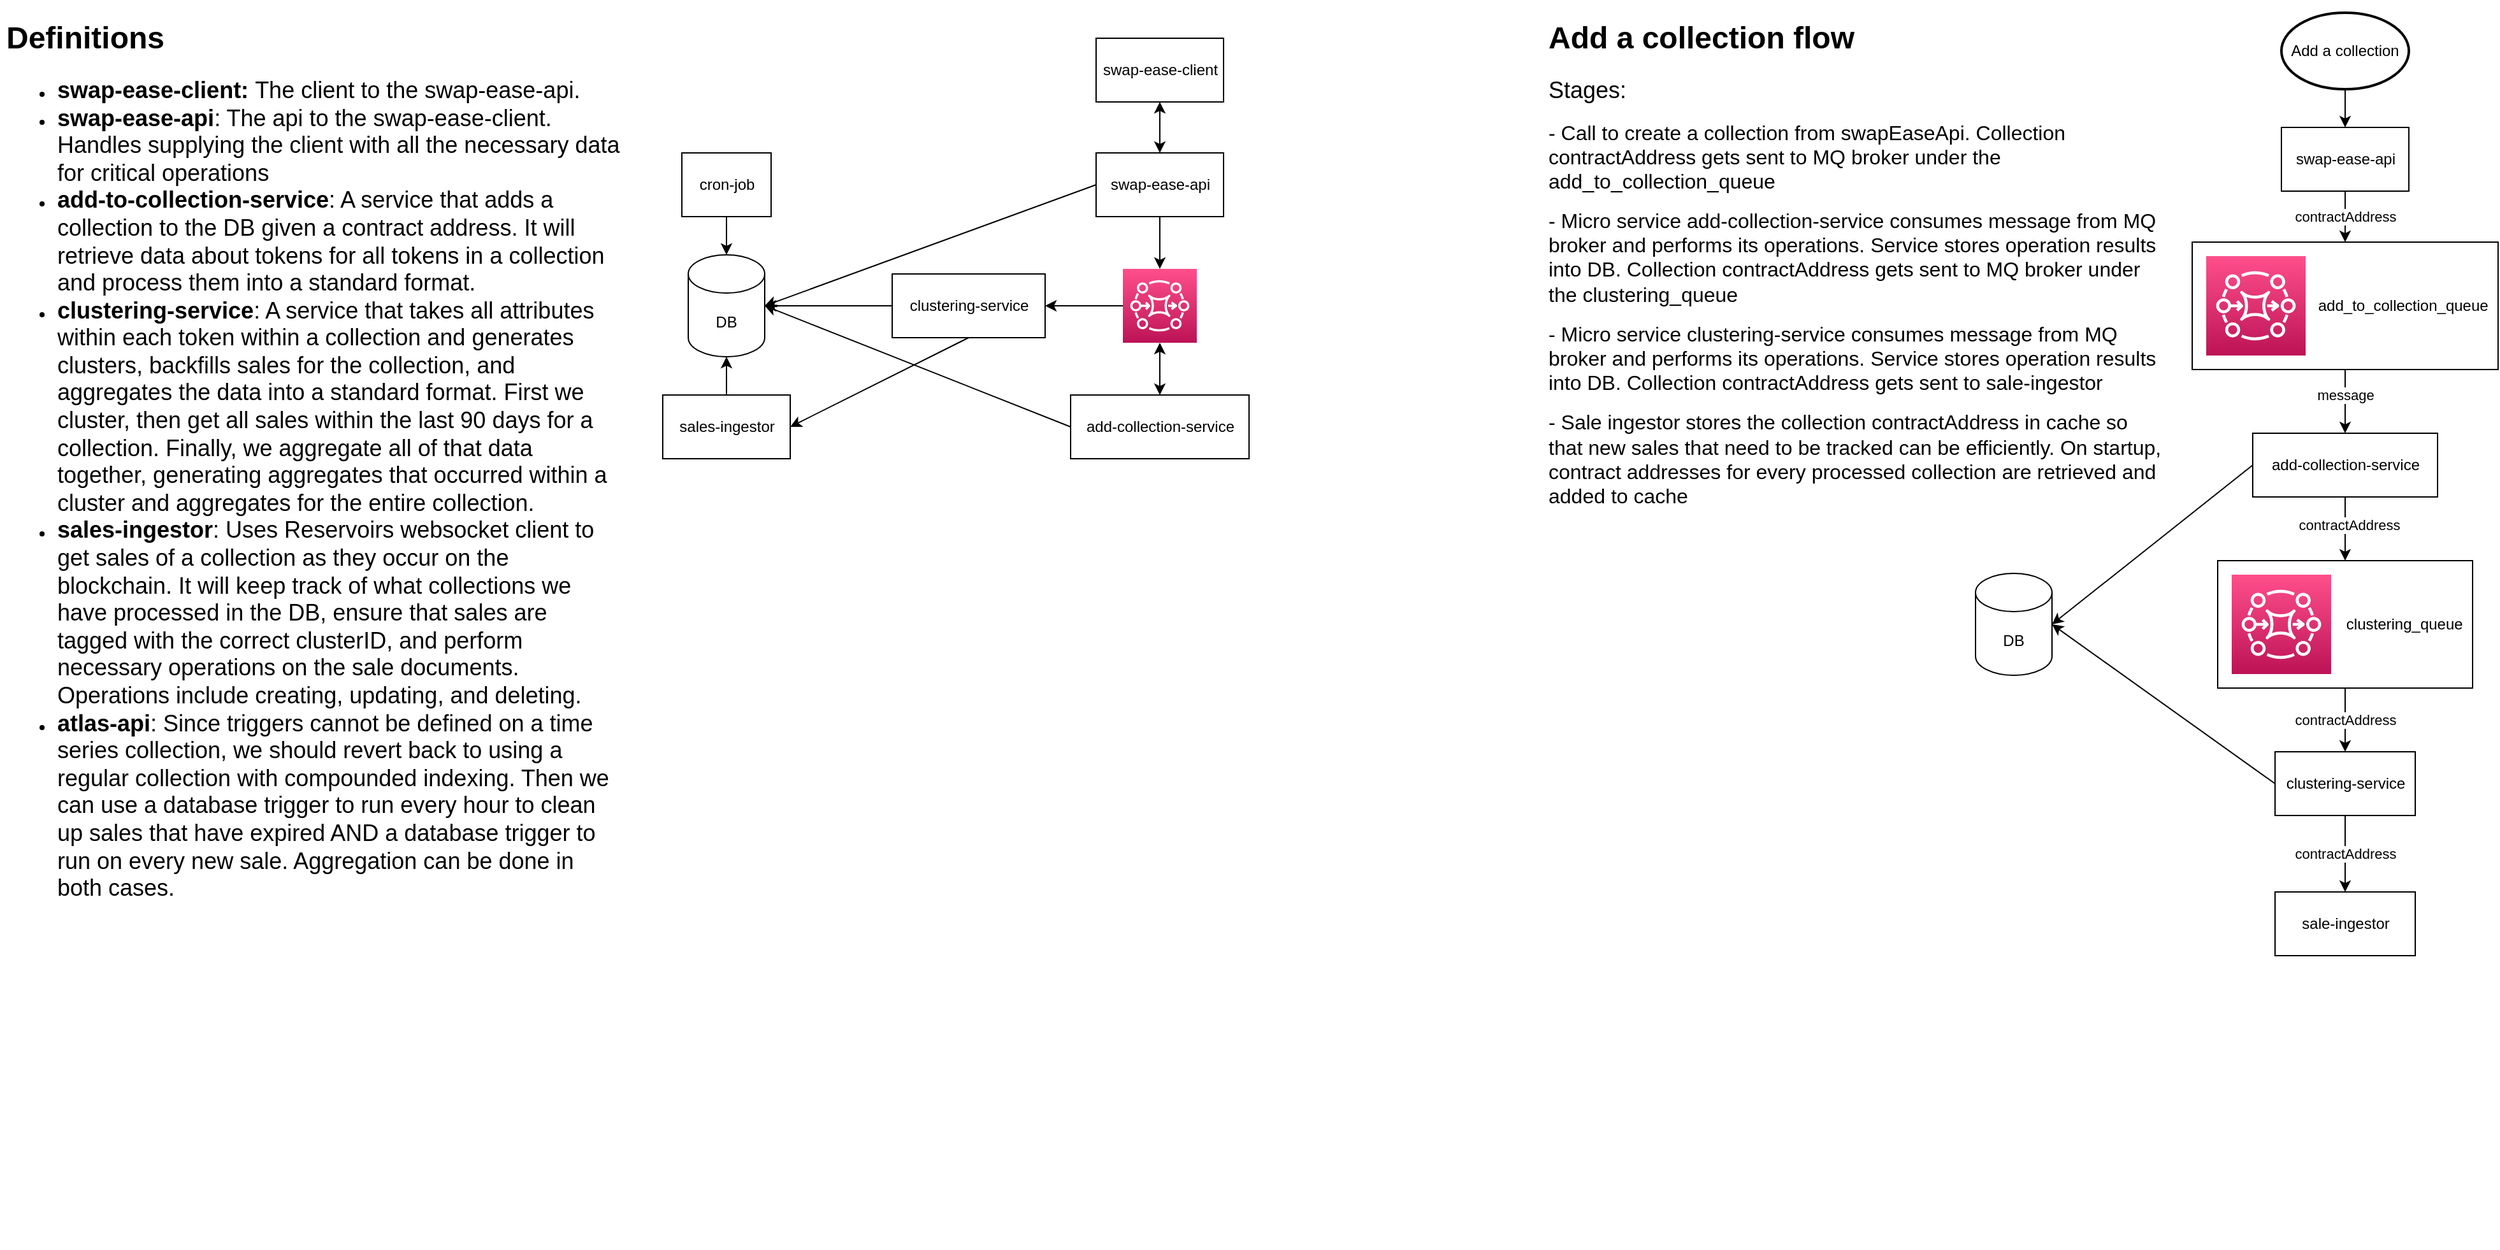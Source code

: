 <mxfile>
    <diagram id="bT9nvhJ7tH9NH2c2RnVC" name="Page-1">
        <mxGraphModel dx="2660" dy="834" grid="1" gridSize="10" guides="1" tooltips="1" connect="1" arrows="1" fold="1" page="1" pageScale="1" pageWidth="850" pageHeight="1100" math="0" shadow="0">
            <root>
                <mxCell id="0"/>
                <mxCell id="1" parent="0"/>
                <mxCell id="4" style="edgeStyle=none;html=1;entryX=0.5;entryY=0;entryDx=0;entryDy=0;exitX=0.5;exitY=1;exitDx=0;exitDy=0;exitPerimeter=0;" parent="1" source="6" target="3" edge="1">
                    <mxGeometry relative="1" as="geometry">
                        <mxPoint x="180" y="100" as="sourcePoint"/>
                    </mxGeometry>
                </mxCell>
                <mxCell id="8" value="contractAddress" style="edgeStyle=none;html=1;exitX=0.5;exitY=1;exitDx=0;exitDy=0;entryX=0.5;entryY=0;entryDx=0;entryDy=0;" parent="1" source="3" target="10" edge="1">
                    <mxGeometry relative="1" as="geometry">
                        <mxPoint x="180" y="240" as="targetPoint"/>
                    </mxGeometry>
                </mxCell>
                <mxCell id="3" value="swap-ease-api" style="html=1;dashed=0;whitespace=wrap;" parent="1" vertex="1">
                    <mxGeometry x="130" y="130" width="100" height="50" as="geometry"/>
                </mxCell>
                <mxCell id="6" value="Add a collection" style="strokeWidth=2;html=1;shape=mxgraph.flowchart.start_1;whiteSpace=wrap;" parent="1" vertex="1">
                    <mxGeometry x="130" y="40" width="100" height="60" as="geometry"/>
                </mxCell>
                <mxCell id="11" value="" style="group" parent="1" vertex="1" connectable="0">
                    <mxGeometry x="60" y="220" width="240" height="100" as="geometry"/>
                </mxCell>
                <mxCell id="10" value="add_to_collection_queue&amp;nbsp;&amp;nbsp;" style="html=1;dashed=0;whitespace=wrap;align=right;" parent="11" vertex="1">
                    <mxGeometry width="240" height="100" as="geometry"/>
                </mxCell>
                <mxCell id="9" value="" style="sketch=0;points=[[0,0,0],[0.25,0,0],[0.5,0,0],[0.75,0,0],[1,0,0],[0,1,0],[0.25,1,0],[0.5,1,0],[0.75,1,0],[1,1,0],[0,0.25,0],[0,0.5,0],[0,0.75,0],[1,0.25,0],[1,0.5,0],[1,0.75,0]];outlineConnect=0;fontColor=#232F3E;gradientColor=#FF4F8B;gradientDirection=north;fillColor=#BC1356;strokeColor=#ffffff;dashed=0;verticalLabelPosition=bottom;verticalAlign=top;align=center;html=1;fontSize=12;fontStyle=0;aspect=fixed;shape=mxgraph.aws4.resourceIcon;resIcon=mxgraph.aws4.mq;" parent="11" vertex="1">
                    <mxGeometry x="11" y="11" width="78" height="78" as="geometry"/>
                </mxCell>
                <mxCell id="18" style="edgeStyle=none;html=1;entryX=0.5;entryY=0;entryDx=0;entryDy=0;" parent="1" source="12" target="16" edge="1">
                    <mxGeometry relative="1" as="geometry"/>
                </mxCell>
                <mxCell id="19" value="contractAddress" style="edgeLabel;html=1;align=center;verticalAlign=middle;resizable=0;points=[];" parent="18" vertex="1" connectable="0">
                    <mxGeometry x="-0.15" y="3" relative="1" as="geometry">
                        <mxPoint as="offset"/>
                    </mxGeometry>
                </mxCell>
                <mxCell id="70" style="edgeStyle=none;html=1;exitX=0;exitY=0.5;exitDx=0;exitDy=0;entryX=1;entryY=0.5;entryDx=0;entryDy=0;entryPerimeter=0;startArrow=none;startFill=0;endArrow=classic;endFill=1;" parent="1" source="12" target="27" edge="1">
                    <mxGeometry relative="1" as="geometry"/>
                </mxCell>
                <mxCell id="12" value="add-collection-service" style="html=1;dashed=0;whitespace=wrap;" parent="1" vertex="1">
                    <mxGeometry x="107.5" y="370" width="145" height="50" as="geometry"/>
                </mxCell>
                <mxCell id="13" style="edgeStyle=none;html=1;entryX=0.5;entryY=0;entryDx=0;entryDy=0;" parent="1" source="10" target="12" edge="1">
                    <mxGeometry relative="1" as="geometry"/>
                </mxCell>
                <mxCell id="14" value="message" style="edgeLabel;html=1;align=center;verticalAlign=middle;resizable=0;points=[];" parent="13" vertex="1" connectable="0">
                    <mxGeometry x="-0.2" relative="1" as="geometry">
                        <mxPoint as="offset"/>
                    </mxGeometry>
                </mxCell>
                <mxCell id="20" value="" style="group" parent="1" vertex="1" connectable="0">
                    <mxGeometry x="80" y="470" width="200" height="100" as="geometry"/>
                </mxCell>
                <mxCell id="16" value="clustering_queue&amp;nbsp;&amp;nbsp;" style="html=1;dashed=0;whitespace=wrap;align=right;container=0;" parent="20" vertex="1">
                    <mxGeometry width="200" height="100" as="geometry"/>
                </mxCell>
                <mxCell id="17" value="" style="sketch=0;points=[[0,0,0],[0.25,0,0],[0.5,0,0],[0.75,0,0],[1,0,0],[0,1,0],[0.25,1,0],[0.5,1,0],[0.75,1,0],[1,1,0],[0,0.25,0],[0,0.5,0],[0,0.75,0],[1,0.25,0],[1,0.5,0],[1,0.75,0]];outlineConnect=0;fontColor=#232F3E;gradientColor=#FF4F8B;gradientDirection=north;fillColor=#BC1356;strokeColor=#ffffff;dashed=0;verticalLabelPosition=bottom;verticalAlign=top;align=center;html=1;fontSize=12;fontStyle=0;aspect=fixed;shape=mxgraph.aws4.resourceIcon;resIcon=mxgraph.aws4.mq;container=0;" parent="20" vertex="1">
                    <mxGeometry x="11" y="11" width="78" height="78" as="geometry"/>
                </mxCell>
                <mxCell id="24" value="contractAddress" style="edgeStyle=none;html=1;entryX=0.5;entryY=0;entryDx=0;entryDy=0;" parent="1" source="21" target="23" edge="1">
                    <mxGeometry relative="1" as="geometry"/>
                </mxCell>
                <mxCell id="71" style="edgeStyle=none;html=1;exitX=0;exitY=0.5;exitDx=0;exitDy=0;entryX=1;entryY=0.5;entryDx=0;entryDy=0;entryPerimeter=0;startArrow=none;startFill=0;endArrow=classic;endFill=1;" parent="1" source="21" target="27" edge="1">
                    <mxGeometry relative="1" as="geometry"/>
                </mxCell>
                <mxCell id="21" value="clustering-service" style="html=1;dashed=0;whitespace=wrap;" parent="1" vertex="1">
                    <mxGeometry x="125" y="620" width="110" height="50" as="geometry"/>
                </mxCell>
                <mxCell id="22" value="contractAddress" style="edgeStyle=none;html=1;entryX=0.5;entryY=0;entryDx=0;entryDy=0;" parent="1" source="16" target="21" edge="1">
                    <mxGeometry relative="1" as="geometry"/>
                </mxCell>
                <mxCell id="23" value="sale-ingestor" style="html=1;dashed=0;whitespace=wrap;" parent="1" vertex="1">
                    <mxGeometry x="125" y="730" width="110" height="50" as="geometry"/>
                </mxCell>
                <mxCell id="25" value="&lt;h1&gt;&lt;font style=&quot;font-size: 24px;&quot;&gt;Add a collection flow&lt;/font&gt;&lt;/h1&gt;&lt;p&gt;&lt;font style=&quot;font-size: 18px;&quot;&gt;Stages:&lt;/font&gt;&lt;/p&gt;&lt;p&gt;&lt;font size=&quot;3&quot;&gt;- Call to create a collection from swapEaseApi. Collection contractAddress gets sent to MQ broker under the add_to_collection_queue&lt;/font&gt;&lt;/p&gt;&lt;p&gt;&lt;font size=&quot;3&quot;&gt;- Micro service add-collection-service consumes message from MQ broker and performs its operations. Service stores operation results into DB. Collection contractAddress gets sent to MQ broker under the clustering_queue&lt;/font&gt;&lt;/p&gt;&lt;p&gt;&lt;font size=&quot;3&quot;&gt;- Micro service clustering-service consumes message from MQ broker and performs its operations. Service stores operation results into DB. Collection contractAddress gets sent to sale-ingestor&lt;/font&gt;&lt;/p&gt;&lt;p&gt;&lt;font size=&quot;3&quot;&gt;- Sale ingestor stores the collection contractAddress in cache so that new sales that need to be tracked can be efficiently. On startup, contract addresses for every processed collection are retrieved and added to cache&lt;/font&gt;&lt;/p&gt;" style="text;html=1;strokeColor=none;fillColor=none;spacing=5;spacingTop=-20;whiteSpace=wrap;overflow=hidden;rounded=0;" parent="1" vertex="1">
                    <mxGeometry x="-450" y="40" width="490" height="400" as="geometry"/>
                </mxCell>
                <mxCell id="27" value="DB" style="shape=cylinder3;whiteSpace=wrap;html=1;boundedLbl=1;backgroundOutline=1;size=15;" parent="1" vertex="1">
                    <mxGeometry x="-110" y="480" width="60" height="80" as="geometry"/>
                </mxCell>
                <mxCell id="42" style="edgeStyle=none;html=1;entryX=1;entryY=0.5;entryDx=0;entryDy=0;entryPerimeter=0;exitX=0;exitY=0.5;exitDx=0;exitDy=0;" parent="1" source="28" target="41" edge="1">
                    <mxGeometry relative="1" as="geometry"/>
                </mxCell>
                <mxCell id="61" style="edgeStyle=none;html=1;entryX=0.5;entryY=1;entryDx=0;entryDy=0;startArrow=classic;startFill=1;" parent="1" source="28" target="29" edge="1">
                    <mxGeometry relative="1" as="geometry"/>
                </mxCell>
                <mxCell id="67" style="edgeStyle=none;html=1;entryX=0.5;entryY=0;entryDx=0;entryDy=0;entryPerimeter=0;startArrow=none;startFill=0;endArrow=classic;endFill=1;" parent="1" source="28" target="66" edge="1">
                    <mxGeometry relative="1" as="geometry"/>
                </mxCell>
                <mxCell id="28" value="swap-ease-api" style="html=1;dashed=0;whitespace=wrap;" parent="1" vertex="1">
                    <mxGeometry x="-800" y="150" width="100" height="50" as="geometry"/>
                </mxCell>
                <mxCell id="29" value="swap-ease-client" style="html=1;dashed=0;whitespace=wrap;" parent="1" vertex="1">
                    <mxGeometry x="-800" y="60" width="100" height="50" as="geometry"/>
                </mxCell>
                <mxCell id="63" style="edgeStyle=none;html=1;entryX=1;entryY=0.5;entryDx=0;entryDy=0;entryPerimeter=0;startArrow=none;startFill=0;exitX=0;exitY=0.5;exitDx=0;exitDy=0;endArrow=classic;endFill=1;" parent="1" source="35" target="41" edge="1">
                    <mxGeometry relative="1" as="geometry"/>
                </mxCell>
                <mxCell id="35" value="add-collection-service" style="html=1;dashed=0;whitespace=wrap;" parent="1" vertex="1">
                    <mxGeometry x="-820" y="340" width="140" height="50" as="geometry"/>
                </mxCell>
                <mxCell id="46" style="edgeStyle=none;html=1;exitX=0;exitY=0.5;exitDx=0;exitDy=0;entryX=1;entryY=0.5;entryDx=0;entryDy=0;entryPerimeter=0;" parent="1" source="36" target="41" edge="1">
                    <mxGeometry relative="1" as="geometry"/>
                </mxCell>
                <mxCell id="65" style="edgeStyle=none;html=1;exitX=0.5;exitY=1;exitDx=0;exitDy=0;entryX=1;entryY=0.5;entryDx=0;entryDy=0;startArrow=none;startFill=0;endArrow=classic;endFill=1;" parent="1" source="36" target="57" edge="1">
                    <mxGeometry relative="1" as="geometry"/>
                </mxCell>
                <mxCell id="36" value="clustering-service" style="html=1;dashed=0;whitespace=wrap;" parent="1" vertex="1">
                    <mxGeometry x="-960" y="245" width="120" height="50" as="geometry"/>
                </mxCell>
                <mxCell id="41" value="DB" style="shape=cylinder3;whiteSpace=wrap;html=1;boundedLbl=1;backgroundOutline=1;size=15;" parent="1" vertex="1">
                    <mxGeometry x="-1120" y="230" width="60" height="80" as="geometry"/>
                </mxCell>
                <mxCell id="56" style="edgeStyle=none;html=1;entryX=0.5;entryY=0;entryDx=0;entryDy=0;entryPerimeter=0;" parent="1" source="55" target="41" edge="1">
                    <mxGeometry relative="1" as="geometry"/>
                </mxCell>
                <mxCell id="55" value="cron-job" style="html=1;dashed=0;whitespace=wrap;" parent="1" vertex="1">
                    <mxGeometry x="-1125" y="150" width="70" height="50" as="geometry"/>
                </mxCell>
                <mxCell id="64" style="edgeStyle=none;html=1;exitX=0.5;exitY=0;exitDx=0;exitDy=0;entryX=0.5;entryY=1;entryDx=0;entryDy=0;entryPerimeter=0;startArrow=none;startFill=0;endArrow=classic;endFill=1;" parent="1" source="57" target="41" edge="1">
                    <mxGeometry relative="1" as="geometry"/>
                </mxCell>
                <mxCell id="57" value="sales-ingestor" style="html=1;dashed=0;whitespace=wrap;" parent="1" vertex="1">
                    <mxGeometry x="-1140" y="340" width="100" height="50" as="geometry"/>
                </mxCell>
                <mxCell id="68" style="edgeStyle=none;html=1;exitX=0;exitY=0.5;exitDx=0;exitDy=0;exitPerimeter=0;entryX=1;entryY=0.5;entryDx=0;entryDy=0;startArrow=none;startFill=0;endArrow=classic;endFill=1;" parent="1" source="66" target="36" edge="1">
                    <mxGeometry relative="1" as="geometry"/>
                </mxCell>
                <mxCell id="69" style="edgeStyle=none;html=1;exitX=0.5;exitY=1;exitDx=0;exitDy=0;exitPerimeter=0;entryX=0.5;entryY=0;entryDx=0;entryDy=0;startArrow=classic;startFill=1;endArrow=classic;endFill=1;" parent="1" source="66" target="35" edge="1">
                    <mxGeometry relative="1" as="geometry"/>
                </mxCell>
                <mxCell id="66" value="" style="sketch=0;points=[[0,0,0],[0.25,0,0],[0.5,0,0],[0.75,0,0],[1,0,0],[0,1,0],[0.25,1,0],[0.5,1,0],[0.75,1,0],[1,1,0],[0,0.25,0],[0,0.5,0],[0,0.75,0],[1,0.25,0],[1,0.5,0],[1,0.75,0]];outlineConnect=0;fontColor=#232F3E;gradientColor=#FF4F8B;gradientDirection=north;fillColor=#BC1356;strokeColor=#ffffff;dashed=0;verticalLabelPosition=bottom;verticalAlign=top;align=center;html=1;fontSize=12;fontStyle=0;aspect=fixed;shape=mxgraph.aws4.resourceIcon;resIcon=mxgraph.aws4.mq;" parent="1" vertex="1">
                    <mxGeometry x="-779" y="241" width="58" height="58" as="geometry"/>
                </mxCell>
                <mxCell id="72" value="&lt;h1&gt;&lt;span style=&quot;background-color: initial;&quot;&gt;Definitions&lt;/span&gt;&lt;/h1&gt;&lt;div&gt;&lt;ul&gt;&lt;li&gt;&lt;span style=&quot;background-color: initial;&quot;&gt;&lt;font style=&quot;font-size: 18px;&quot;&gt;&lt;b&gt;swap-ease-client: &lt;/b&gt;The client to the swap-ease-api.&lt;/font&gt;&lt;/span&gt;&lt;/li&gt;&lt;li&gt;&lt;span style=&quot;background-color: initial;&quot;&gt;&lt;font style=&quot;font-size: 18px;&quot;&gt;&lt;b&gt;swap-ease-api&lt;/b&gt;: The api to the swap-ease-client. Handles supplying the client with all the necessary data for critical operations&lt;/font&gt;&lt;/span&gt;&lt;/li&gt;&lt;li&gt;&lt;span style=&quot;background-color: initial;&quot;&gt;&lt;font style=&quot;font-size: 18px;&quot;&gt;&lt;b&gt;add-to-collection-service&lt;/b&gt;: A service that adds a collection to the DB given a contract address. It will retrieve data about tokens for all tokens in a collection and process them into a standard format.&lt;/font&gt;&lt;/span&gt;&lt;/li&gt;&lt;li&gt;&lt;span style=&quot;background-color: initial;&quot;&gt;&lt;font style=&quot;font-size: 18px;&quot;&gt;&lt;b&gt;clustering-service&lt;/b&gt;: A service that takes all attributes within each token within a collection and generates clusters, backfills sales for the collection, and aggregates the data into a standard format. First we cluster, then get all sales within the last 90 days for a collection. Finally, we aggregate all of that data together, generating aggregates that occurred within a cluster and aggregates for the entire collection.&lt;/font&gt;&lt;/span&gt;&lt;/li&gt;&lt;li&gt;&lt;span style=&quot;background-color: initial;&quot;&gt;&lt;font style=&quot;font-size: 18px;&quot;&gt;&lt;b&gt;sales-ingestor&lt;/b&gt;: Uses Reservoirs websocket client to get sales of a collection as they occur on the blockchain. It will keep track of what collections we have processed in the DB, ensure that sales are tagged with the correct clusterID, and perform necessary operations on the sale documents. Operations include creating, updating, and deleting.&lt;/font&gt;&lt;/span&gt;&lt;/li&gt;&lt;li&gt;&lt;span style=&quot;font-size: 18px;&quot;&gt;&lt;b&gt;atlas-api&lt;/b&gt;: Since triggers cannot be defined on a time series collection, we should revert back to using a regular collection with compounded indexing. Then we can use a database trigger to run every hour to clean up sales that have expired AND a database trigger to run on every new sale. Aggregation can be done in both cases.&lt;/span&gt;&lt;/li&gt;&lt;/ul&gt;&lt;/div&gt;" style="text;html=1;strokeColor=none;fillColor=none;spacing=5;spacingTop=-20;whiteSpace=wrap;overflow=hidden;rounded=0;" parent="1" vertex="1">
                    <mxGeometry x="-1660" y="40" width="490" height="970" as="geometry"/>
                </mxCell>
            </root>
        </mxGraphModel>
    </diagram>
</mxfile>